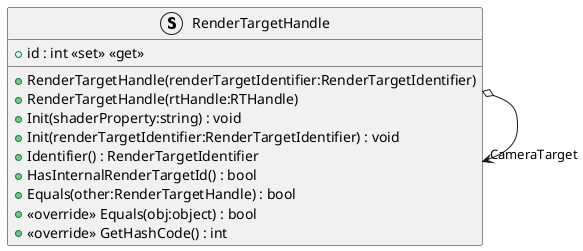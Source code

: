 @startuml
struct RenderTargetHandle {
    + id : int <<set>> <<get>>
    + RenderTargetHandle(renderTargetIdentifier:RenderTargetIdentifier)
    + RenderTargetHandle(rtHandle:RTHandle)
    + Init(shaderProperty:string) : void
    + Init(renderTargetIdentifier:RenderTargetIdentifier) : void
    + Identifier() : RenderTargetIdentifier
    + HasInternalRenderTargetId() : bool
    + Equals(other:RenderTargetHandle) : bool
    + <<override>> Equals(obj:object) : bool
    + <<override>> GetHashCode() : int
}
RenderTargetHandle o-> "CameraTarget" RenderTargetHandle
@enduml
